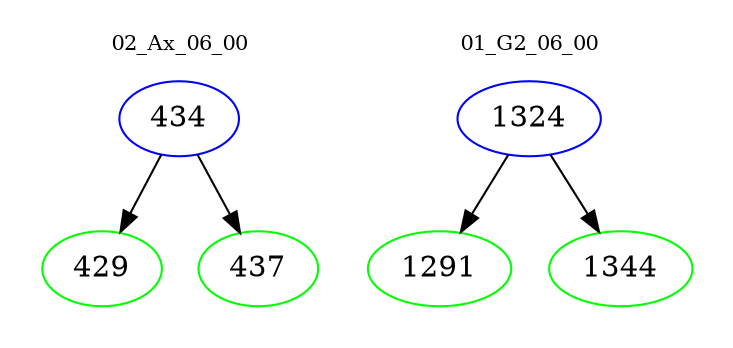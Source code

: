 digraph{
subgraph cluster_0 {
color = white
label = "02_Ax_06_00";
fontsize=10;
T0_434 [label="434", color="blue"]
T0_434 -> T0_429 [color="black"]
T0_429 [label="429", color="green"]
T0_434 -> T0_437 [color="black"]
T0_437 [label="437", color="green"]
}
subgraph cluster_1 {
color = white
label = "01_G2_06_00";
fontsize=10;
T1_1324 [label="1324", color="blue"]
T1_1324 -> T1_1291 [color="black"]
T1_1291 [label="1291", color="green"]
T1_1324 -> T1_1344 [color="black"]
T1_1344 [label="1344", color="green"]
}
}

